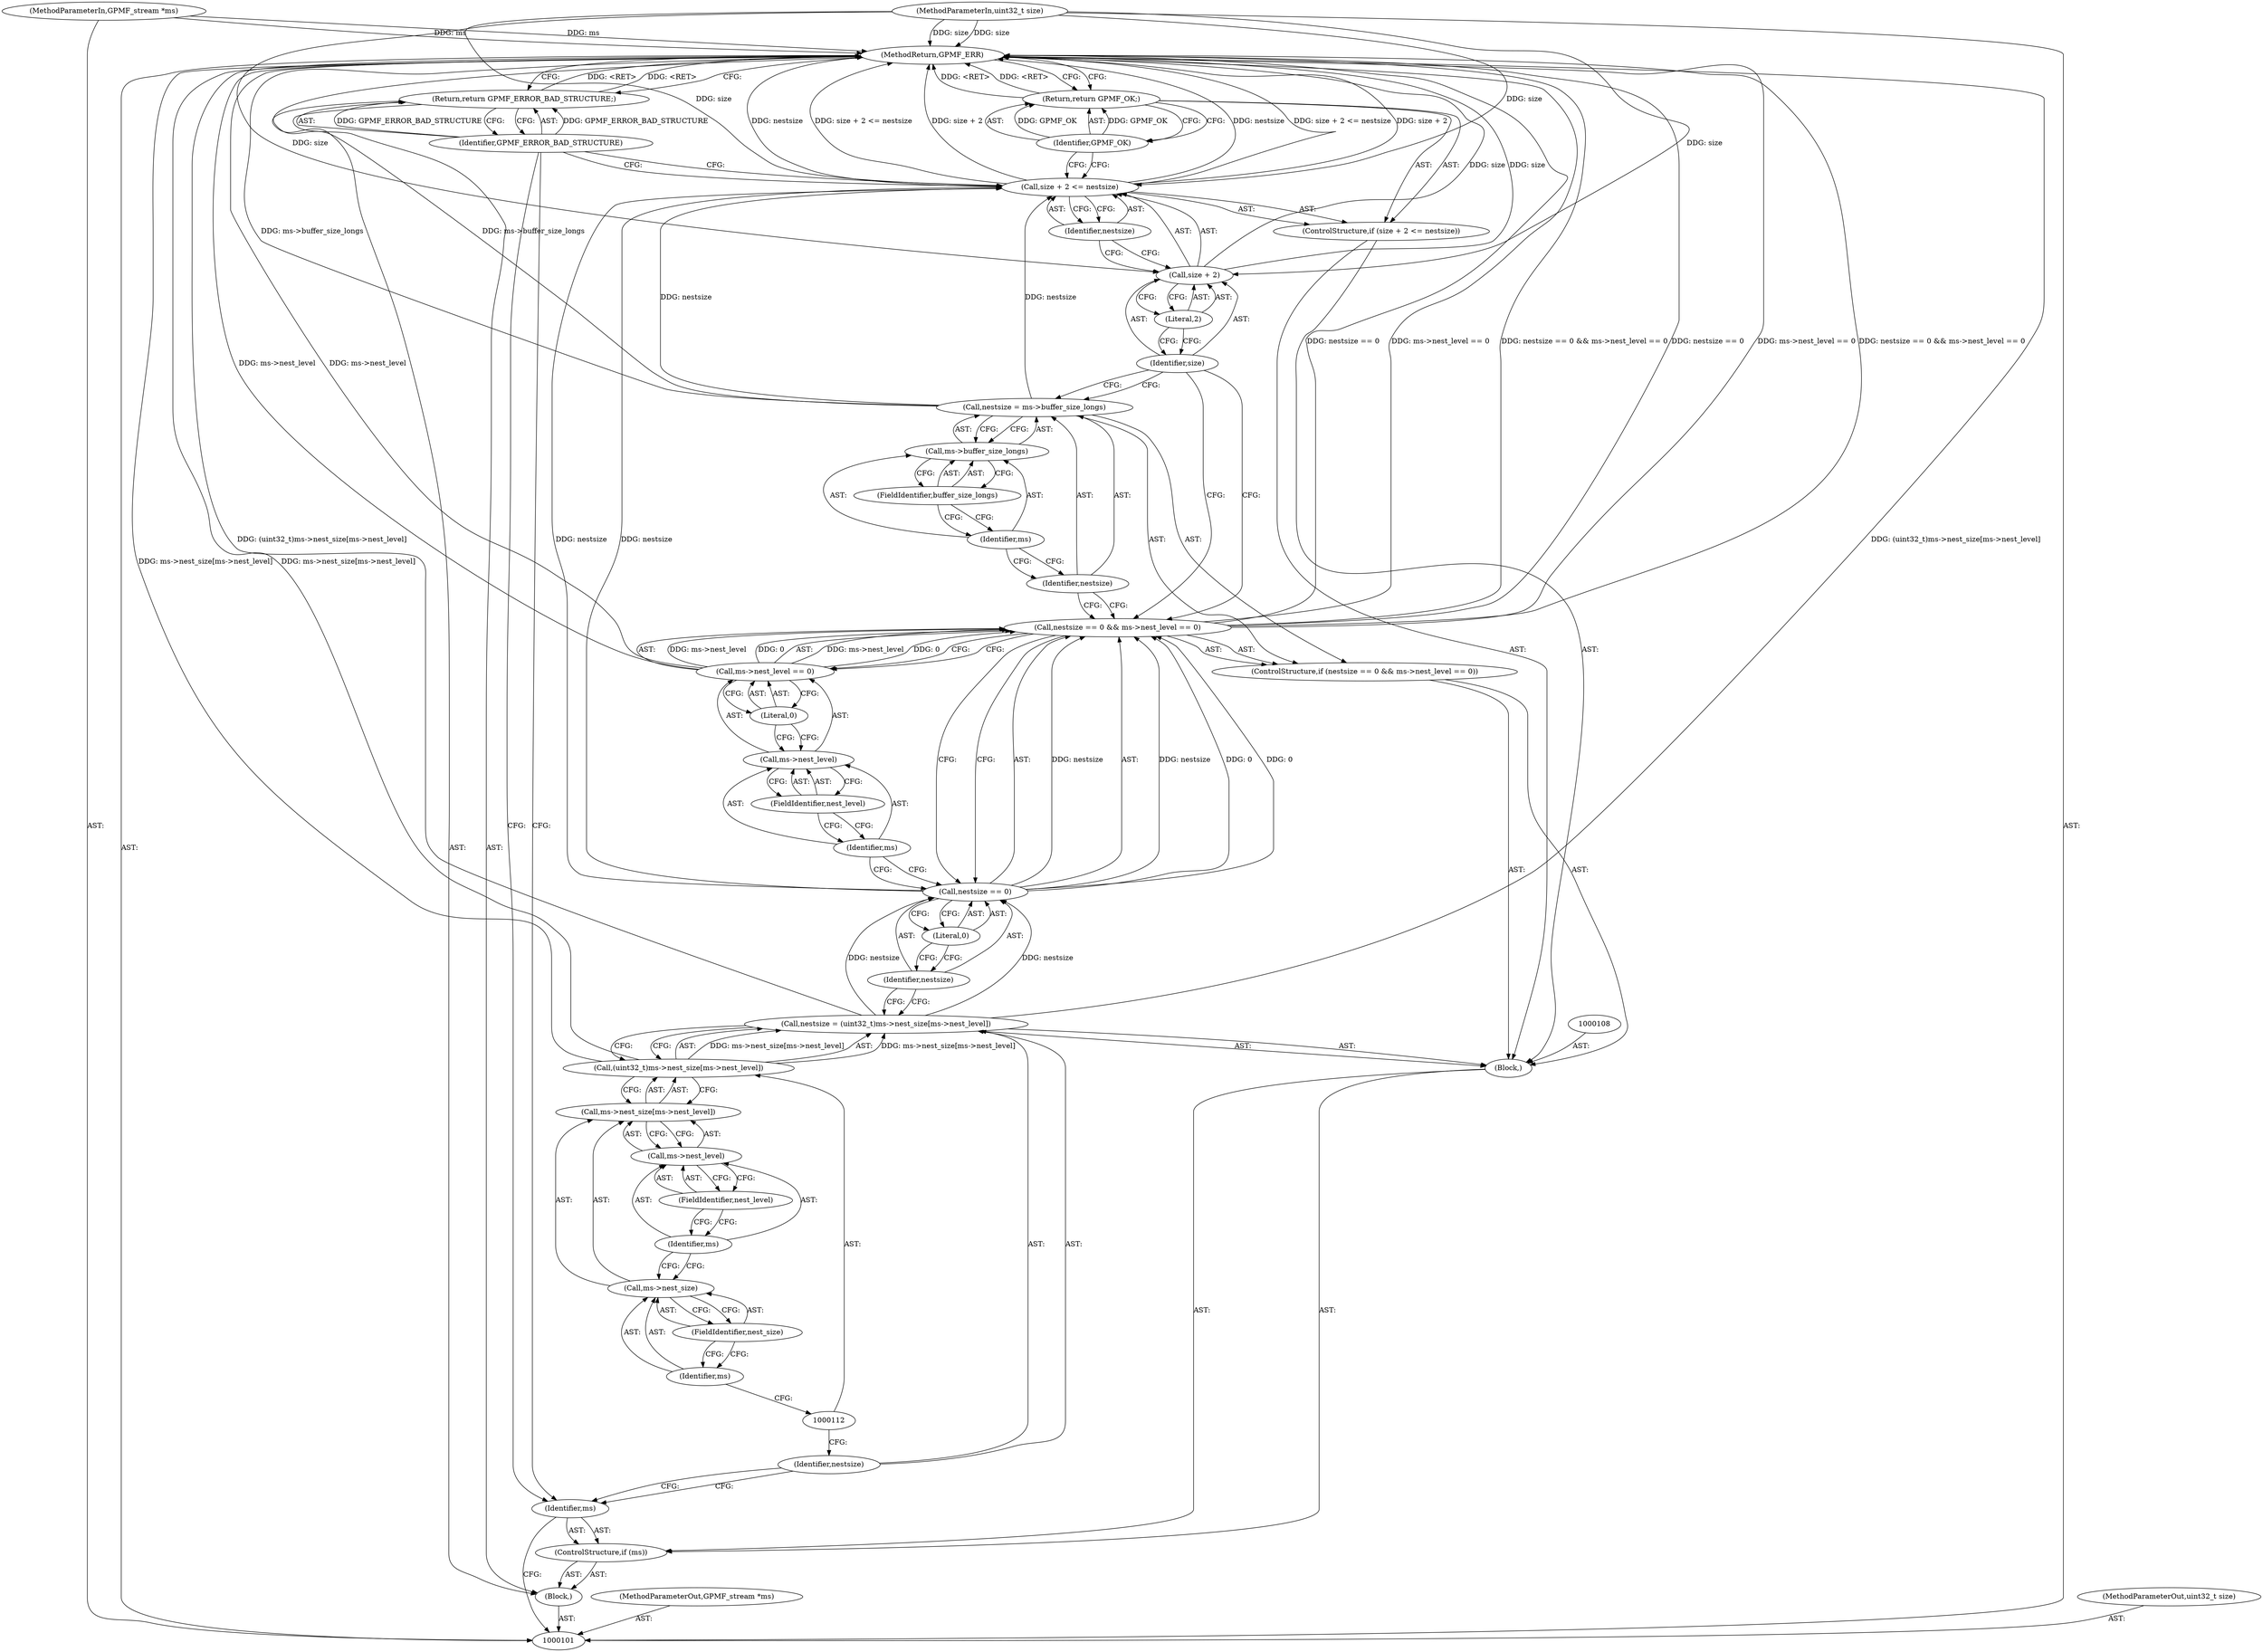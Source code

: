 digraph "0_gpmf-parser_341f12cd5b97ab419e53853ca00176457c9f1681" {
"1000145" [label="(MethodReturn,GPMF_ERR)"];
"1000102" [label="(MethodParameterIn,GPMF_stream *ms)"];
"1000193" [label="(MethodParameterOut,GPMF_stream *ms)"];
"1000103" [label="(MethodParameterIn,uint32_t size)"];
"1000194" [label="(MethodParameterOut,uint32_t size)"];
"1000143" [label="(Return,return GPMF_ERROR_BAD_STRUCTURE;)"];
"1000144" [label="(Identifier,GPMF_ERROR_BAD_STRUCTURE)"];
"1000104" [label="(Block,)"];
"1000105" [label="(ControlStructure,if (ms))"];
"1000106" [label="(Identifier,ms)"];
"1000109" [label="(Call,nestsize = (uint32_t)ms->nest_size[ms->nest_level])"];
"1000110" [label="(Identifier,nestsize)"];
"1000107" [label="(Block,)"];
"1000111" [label="(Call,(uint32_t)ms->nest_size[ms->nest_level])"];
"1000113" [label="(Call,ms->nest_size[ms->nest_level])"];
"1000114" [label="(Call,ms->nest_size)"];
"1000115" [label="(Identifier,ms)"];
"1000116" [label="(FieldIdentifier,nest_size)"];
"1000117" [label="(Call,ms->nest_level)"];
"1000118" [label="(Identifier,ms)"];
"1000119" [label="(FieldIdentifier,nest_level)"];
"1000124" [label="(Literal,0)"];
"1000125" [label="(Call,ms->nest_level == 0)"];
"1000126" [label="(Call,ms->nest_level)"];
"1000127" [label="(Identifier,ms)"];
"1000128" [label="(FieldIdentifier,nest_level)"];
"1000120" [label="(ControlStructure,if (nestsize == 0 && ms->nest_level == 0))"];
"1000129" [label="(Literal,0)"];
"1000121" [label="(Call,nestsize == 0 && ms->nest_level == 0)"];
"1000122" [label="(Call,nestsize == 0)"];
"1000123" [label="(Identifier,nestsize)"];
"1000132" [label="(Call,ms->buffer_size_longs)"];
"1000133" [label="(Identifier,ms)"];
"1000134" [label="(FieldIdentifier,buffer_size_longs)"];
"1000130" [label="(Call,nestsize = ms->buffer_size_longs)"];
"1000131" [label="(Identifier,nestsize)"];
"1000139" [label="(Literal,2)"];
"1000140" [label="(Identifier,nestsize)"];
"1000135" [label="(ControlStructure,if (size + 2 <= nestsize))"];
"1000141" [label="(Return,return GPMF_OK;)"];
"1000142" [label="(Identifier,GPMF_OK)"];
"1000136" [label="(Call,size + 2 <= nestsize)"];
"1000137" [label="(Call,size + 2)"];
"1000138" [label="(Identifier,size)"];
"1000145" -> "1000101"  [label="AST: "];
"1000145" -> "1000141"  [label="CFG: "];
"1000145" -> "1000143"  [label="CFG: "];
"1000121" -> "1000145"  [label="DDG: ms->nest_level == 0"];
"1000121" -> "1000145"  [label="DDG: nestsize == 0 && ms->nest_level == 0"];
"1000121" -> "1000145"  [label="DDG: nestsize == 0"];
"1000130" -> "1000145"  [label="DDG: ms->buffer_size_longs"];
"1000136" -> "1000145"  [label="DDG: nestsize"];
"1000136" -> "1000145"  [label="DDG: size + 2 <= nestsize"];
"1000136" -> "1000145"  [label="DDG: size + 2"];
"1000103" -> "1000145"  [label="DDG: size"];
"1000102" -> "1000145"  [label="DDG: ms"];
"1000111" -> "1000145"  [label="DDG: ms->nest_size[ms->nest_level]"];
"1000137" -> "1000145"  [label="DDG: size"];
"1000109" -> "1000145"  [label="DDG: (uint32_t)ms->nest_size[ms->nest_level]"];
"1000125" -> "1000145"  [label="DDG: ms->nest_level"];
"1000143" -> "1000145"  [label="DDG: <RET>"];
"1000141" -> "1000145"  [label="DDG: <RET>"];
"1000102" -> "1000101"  [label="AST: "];
"1000102" -> "1000145"  [label="DDG: ms"];
"1000193" -> "1000101"  [label="AST: "];
"1000103" -> "1000101"  [label="AST: "];
"1000103" -> "1000145"  [label="DDG: size"];
"1000103" -> "1000136"  [label="DDG: size"];
"1000103" -> "1000137"  [label="DDG: size"];
"1000194" -> "1000101"  [label="AST: "];
"1000143" -> "1000104"  [label="AST: "];
"1000143" -> "1000144"  [label="CFG: "];
"1000144" -> "1000143"  [label="AST: "];
"1000145" -> "1000143"  [label="CFG: "];
"1000143" -> "1000145"  [label="DDG: <RET>"];
"1000144" -> "1000143"  [label="DDG: GPMF_ERROR_BAD_STRUCTURE"];
"1000144" -> "1000143"  [label="AST: "];
"1000144" -> "1000136"  [label="CFG: "];
"1000144" -> "1000106"  [label="CFG: "];
"1000143" -> "1000144"  [label="CFG: "];
"1000144" -> "1000143"  [label="DDG: GPMF_ERROR_BAD_STRUCTURE"];
"1000104" -> "1000101"  [label="AST: "];
"1000105" -> "1000104"  [label="AST: "];
"1000143" -> "1000104"  [label="AST: "];
"1000105" -> "1000104"  [label="AST: "];
"1000106" -> "1000105"  [label="AST: "];
"1000107" -> "1000105"  [label="AST: "];
"1000106" -> "1000105"  [label="AST: "];
"1000106" -> "1000101"  [label="CFG: "];
"1000110" -> "1000106"  [label="CFG: "];
"1000144" -> "1000106"  [label="CFG: "];
"1000109" -> "1000107"  [label="AST: "];
"1000109" -> "1000111"  [label="CFG: "];
"1000110" -> "1000109"  [label="AST: "];
"1000111" -> "1000109"  [label="AST: "];
"1000123" -> "1000109"  [label="CFG: "];
"1000109" -> "1000145"  [label="DDG: (uint32_t)ms->nest_size[ms->nest_level]"];
"1000111" -> "1000109"  [label="DDG: ms->nest_size[ms->nest_level]"];
"1000109" -> "1000122"  [label="DDG: nestsize"];
"1000110" -> "1000109"  [label="AST: "];
"1000110" -> "1000106"  [label="CFG: "];
"1000112" -> "1000110"  [label="CFG: "];
"1000107" -> "1000105"  [label="AST: "];
"1000108" -> "1000107"  [label="AST: "];
"1000109" -> "1000107"  [label="AST: "];
"1000120" -> "1000107"  [label="AST: "];
"1000135" -> "1000107"  [label="AST: "];
"1000111" -> "1000109"  [label="AST: "];
"1000111" -> "1000113"  [label="CFG: "];
"1000112" -> "1000111"  [label="AST: "];
"1000113" -> "1000111"  [label="AST: "];
"1000109" -> "1000111"  [label="CFG: "];
"1000111" -> "1000145"  [label="DDG: ms->nest_size[ms->nest_level]"];
"1000111" -> "1000109"  [label="DDG: ms->nest_size[ms->nest_level]"];
"1000113" -> "1000111"  [label="AST: "];
"1000113" -> "1000117"  [label="CFG: "];
"1000114" -> "1000113"  [label="AST: "];
"1000117" -> "1000113"  [label="AST: "];
"1000111" -> "1000113"  [label="CFG: "];
"1000114" -> "1000113"  [label="AST: "];
"1000114" -> "1000116"  [label="CFG: "];
"1000115" -> "1000114"  [label="AST: "];
"1000116" -> "1000114"  [label="AST: "];
"1000118" -> "1000114"  [label="CFG: "];
"1000115" -> "1000114"  [label="AST: "];
"1000115" -> "1000112"  [label="CFG: "];
"1000116" -> "1000115"  [label="CFG: "];
"1000116" -> "1000114"  [label="AST: "];
"1000116" -> "1000115"  [label="CFG: "];
"1000114" -> "1000116"  [label="CFG: "];
"1000117" -> "1000113"  [label="AST: "];
"1000117" -> "1000119"  [label="CFG: "];
"1000118" -> "1000117"  [label="AST: "];
"1000119" -> "1000117"  [label="AST: "];
"1000113" -> "1000117"  [label="CFG: "];
"1000118" -> "1000117"  [label="AST: "];
"1000118" -> "1000114"  [label="CFG: "];
"1000119" -> "1000118"  [label="CFG: "];
"1000119" -> "1000117"  [label="AST: "];
"1000119" -> "1000118"  [label="CFG: "];
"1000117" -> "1000119"  [label="CFG: "];
"1000124" -> "1000122"  [label="AST: "];
"1000124" -> "1000123"  [label="CFG: "];
"1000122" -> "1000124"  [label="CFG: "];
"1000125" -> "1000121"  [label="AST: "];
"1000125" -> "1000129"  [label="CFG: "];
"1000126" -> "1000125"  [label="AST: "];
"1000129" -> "1000125"  [label="AST: "];
"1000121" -> "1000125"  [label="CFG: "];
"1000125" -> "1000145"  [label="DDG: ms->nest_level"];
"1000125" -> "1000121"  [label="DDG: ms->nest_level"];
"1000125" -> "1000121"  [label="DDG: 0"];
"1000126" -> "1000125"  [label="AST: "];
"1000126" -> "1000128"  [label="CFG: "];
"1000127" -> "1000126"  [label="AST: "];
"1000128" -> "1000126"  [label="AST: "];
"1000129" -> "1000126"  [label="CFG: "];
"1000127" -> "1000126"  [label="AST: "];
"1000127" -> "1000122"  [label="CFG: "];
"1000128" -> "1000127"  [label="CFG: "];
"1000128" -> "1000126"  [label="AST: "];
"1000128" -> "1000127"  [label="CFG: "];
"1000126" -> "1000128"  [label="CFG: "];
"1000120" -> "1000107"  [label="AST: "];
"1000121" -> "1000120"  [label="AST: "];
"1000130" -> "1000120"  [label="AST: "];
"1000129" -> "1000125"  [label="AST: "];
"1000129" -> "1000126"  [label="CFG: "];
"1000125" -> "1000129"  [label="CFG: "];
"1000121" -> "1000120"  [label="AST: "];
"1000121" -> "1000122"  [label="CFG: "];
"1000121" -> "1000125"  [label="CFG: "];
"1000122" -> "1000121"  [label="AST: "];
"1000125" -> "1000121"  [label="AST: "];
"1000131" -> "1000121"  [label="CFG: "];
"1000138" -> "1000121"  [label="CFG: "];
"1000121" -> "1000145"  [label="DDG: ms->nest_level == 0"];
"1000121" -> "1000145"  [label="DDG: nestsize == 0 && ms->nest_level == 0"];
"1000121" -> "1000145"  [label="DDG: nestsize == 0"];
"1000122" -> "1000121"  [label="DDG: nestsize"];
"1000122" -> "1000121"  [label="DDG: 0"];
"1000125" -> "1000121"  [label="DDG: ms->nest_level"];
"1000125" -> "1000121"  [label="DDG: 0"];
"1000122" -> "1000121"  [label="AST: "];
"1000122" -> "1000124"  [label="CFG: "];
"1000123" -> "1000122"  [label="AST: "];
"1000124" -> "1000122"  [label="AST: "];
"1000127" -> "1000122"  [label="CFG: "];
"1000121" -> "1000122"  [label="CFG: "];
"1000122" -> "1000121"  [label="DDG: nestsize"];
"1000122" -> "1000121"  [label="DDG: 0"];
"1000109" -> "1000122"  [label="DDG: nestsize"];
"1000122" -> "1000136"  [label="DDG: nestsize"];
"1000123" -> "1000122"  [label="AST: "];
"1000123" -> "1000109"  [label="CFG: "];
"1000124" -> "1000123"  [label="CFG: "];
"1000132" -> "1000130"  [label="AST: "];
"1000132" -> "1000134"  [label="CFG: "];
"1000133" -> "1000132"  [label="AST: "];
"1000134" -> "1000132"  [label="AST: "];
"1000130" -> "1000132"  [label="CFG: "];
"1000133" -> "1000132"  [label="AST: "];
"1000133" -> "1000131"  [label="CFG: "];
"1000134" -> "1000133"  [label="CFG: "];
"1000134" -> "1000132"  [label="AST: "];
"1000134" -> "1000133"  [label="CFG: "];
"1000132" -> "1000134"  [label="CFG: "];
"1000130" -> "1000120"  [label="AST: "];
"1000130" -> "1000132"  [label="CFG: "];
"1000131" -> "1000130"  [label="AST: "];
"1000132" -> "1000130"  [label="AST: "];
"1000138" -> "1000130"  [label="CFG: "];
"1000130" -> "1000145"  [label="DDG: ms->buffer_size_longs"];
"1000130" -> "1000136"  [label="DDG: nestsize"];
"1000131" -> "1000130"  [label="AST: "];
"1000131" -> "1000121"  [label="CFG: "];
"1000133" -> "1000131"  [label="CFG: "];
"1000139" -> "1000137"  [label="AST: "];
"1000139" -> "1000138"  [label="CFG: "];
"1000137" -> "1000139"  [label="CFG: "];
"1000140" -> "1000136"  [label="AST: "];
"1000140" -> "1000137"  [label="CFG: "];
"1000136" -> "1000140"  [label="CFG: "];
"1000135" -> "1000107"  [label="AST: "];
"1000136" -> "1000135"  [label="AST: "];
"1000141" -> "1000135"  [label="AST: "];
"1000141" -> "1000135"  [label="AST: "];
"1000141" -> "1000142"  [label="CFG: "];
"1000142" -> "1000141"  [label="AST: "];
"1000145" -> "1000141"  [label="CFG: "];
"1000141" -> "1000145"  [label="DDG: <RET>"];
"1000142" -> "1000141"  [label="DDG: GPMF_OK"];
"1000142" -> "1000141"  [label="AST: "];
"1000142" -> "1000136"  [label="CFG: "];
"1000141" -> "1000142"  [label="CFG: "];
"1000142" -> "1000141"  [label="DDG: GPMF_OK"];
"1000136" -> "1000135"  [label="AST: "];
"1000136" -> "1000140"  [label="CFG: "];
"1000137" -> "1000136"  [label="AST: "];
"1000140" -> "1000136"  [label="AST: "];
"1000142" -> "1000136"  [label="CFG: "];
"1000144" -> "1000136"  [label="CFG: "];
"1000136" -> "1000145"  [label="DDG: nestsize"];
"1000136" -> "1000145"  [label="DDG: size + 2 <= nestsize"];
"1000136" -> "1000145"  [label="DDG: size + 2"];
"1000103" -> "1000136"  [label="DDG: size"];
"1000122" -> "1000136"  [label="DDG: nestsize"];
"1000130" -> "1000136"  [label="DDG: nestsize"];
"1000137" -> "1000136"  [label="AST: "];
"1000137" -> "1000139"  [label="CFG: "];
"1000138" -> "1000137"  [label="AST: "];
"1000139" -> "1000137"  [label="AST: "];
"1000140" -> "1000137"  [label="CFG: "];
"1000137" -> "1000145"  [label="DDG: size"];
"1000103" -> "1000137"  [label="DDG: size"];
"1000138" -> "1000137"  [label="AST: "];
"1000138" -> "1000130"  [label="CFG: "];
"1000138" -> "1000121"  [label="CFG: "];
"1000139" -> "1000138"  [label="CFG: "];
}
